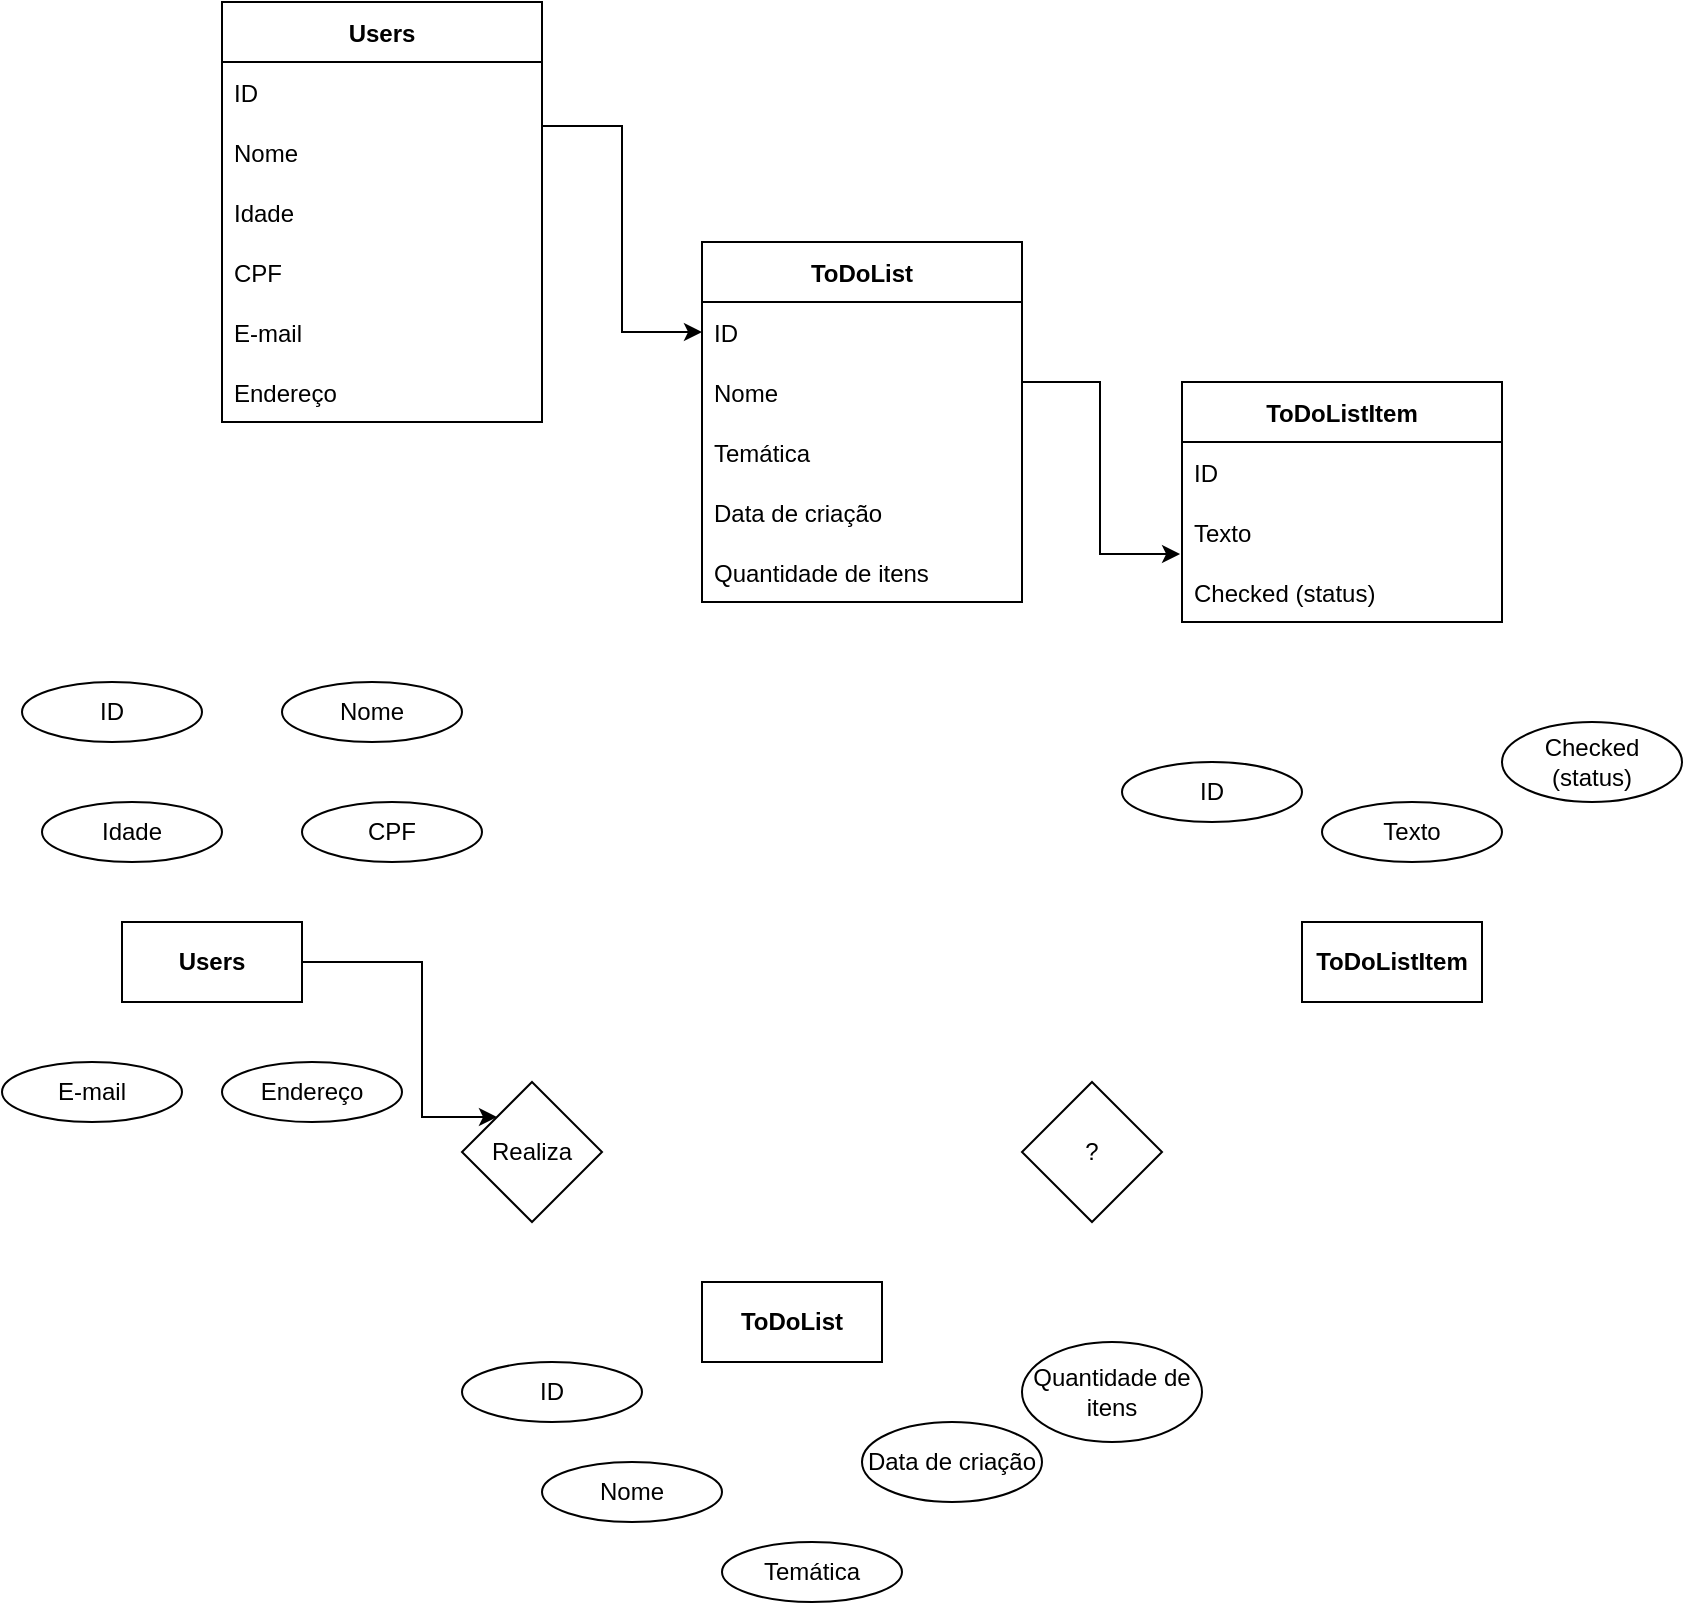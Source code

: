 <mxfile version="17.4.6" type="github"><diagram id="R2lEEEUBdFMjLlhIrx00" name="Page-1"><mxGraphModel dx="868" dy="450" grid="1" gridSize="10" guides="1" tooltips="1" connect="1" arrows="1" fold="1" page="1" pageScale="1" pageWidth="850" pageHeight="1100" math="0" shadow="0" extFonts="Permanent Marker^https://fonts.googleapis.com/css?family=Permanent+Marker"><root><mxCell id="0"/><mxCell id="1" parent="0"/><mxCell id="EVhE_Ajfa-BV1NgpmVPn-1" value="Users" style="swimlane;fontStyle=1;childLayout=stackLayout;horizontal=1;startSize=30;horizontalStack=0;resizeParent=1;resizeParentMax=0;resizeLast=0;collapsible=1;marginBottom=0;" parent="1" vertex="1"><mxGeometry x="120" y="40" width="160" height="210" as="geometry"><mxRectangle x="170" y="330" width="60" height="30" as="alternateBounds"/></mxGeometry></mxCell><mxCell id="EVhE_Ajfa-BV1NgpmVPn-48" value="ID" style="text;strokeColor=none;fillColor=none;align=left;verticalAlign=middle;spacingLeft=4;spacingRight=4;overflow=hidden;points=[[0,0.5],[1,0.5]];portConstraint=eastwest;rotatable=0;" parent="EVhE_Ajfa-BV1NgpmVPn-1" vertex="1"><mxGeometry y="30" width="160" height="30" as="geometry"/></mxCell><mxCell id="EVhE_Ajfa-BV1NgpmVPn-2" value="Nome" style="text;strokeColor=none;fillColor=none;align=left;verticalAlign=middle;spacingLeft=4;spacingRight=4;overflow=hidden;points=[[0,0.5],[1,0.5]];portConstraint=eastwest;rotatable=0;" parent="EVhE_Ajfa-BV1NgpmVPn-1" vertex="1"><mxGeometry y="60" width="160" height="30" as="geometry"/></mxCell><mxCell id="EVhE_Ajfa-BV1NgpmVPn-4" value="Idade" style="text;strokeColor=none;fillColor=none;align=left;verticalAlign=middle;spacingLeft=4;spacingRight=4;overflow=hidden;points=[[0,0.5],[1,0.5]];portConstraint=eastwest;rotatable=0;" parent="EVhE_Ajfa-BV1NgpmVPn-1" vertex="1"><mxGeometry y="90" width="160" height="30" as="geometry"/></mxCell><mxCell id="EVhE_Ajfa-BV1NgpmVPn-3" value="CPF" style="text;strokeColor=none;fillColor=none;align=left;verticalAlign=middle;spacingLeft=4;spacingRight=4;overflow=hidden;points=[[0,0.5],[1,0.5]];portConstraint=eastwest;rotatable=0;" parent="EVhE_Ajfa-BV1NgpmVPn-1" vertex="1"><mxGeometry y="120" width="160" height="30" as="geometry"/></mxCell><mxCell id="EVhE_Ajfa-BV1NgpmVPn-21" value="E-mail" style="text;strokeColor=none;fillColor=none;align=left;verticalAlign=middle;spacingLeft=4;spacingRight=4;overflow=hidden;points=[[0,0.5],[1,0.5]];portConstraint=eastwest;rotatable=0;" parent="EVhE_Ajfa-BV1NgpmVPn-1" vertex="1"><mxGeometry y="150" width="160" height="30" as="geometry"/></mxCell><mxCell id="EVhE_Ajfa-BV1NgpmVPn-22" value="Endereço" style="text;strokeColor=none;fillColor=none;align=left;verticalAlign=middle;spacingLeft=4;spacingRight=4;overflow=hidden;points=[[0,0.5],[1,0.5]];portConstraint=eastwest;rotatable=0;" parent="EVhE_Ajfa-BV1NgpmVPn-1" vertex="1"><mxGeometry y="180" width="160" height="30" as="geometry"/></mxCell><mxCell id="EVhE_Ajfa-BV1NgpmVPn-30" value="ToDoList" style="swimlane;fontStyle=1;childLayout=stackLayout;horizontal=1;startSize=30;horizontalStack=0;resizeParent=1;resizeParentMax=0;resizeLast=0;collapsible=1;marginBottom=0;" parent="1" vertex="1"><mxGeometry x="360" y="160" width="160" height="180" as="geometry"><mxRectangle x="170" y="330" width="60" height="30" as="alternateBounds"/></mxGeometry></mxCell><mxCell id="EVhE_Ajfa-BV1NgpmVPn-49" value="ID" style="text;strokeColor=none;fillColor=none;align=left;verticalAlign=middle;spacingLeft=4;spacingRight=4;overflow=hidden;points=[[0,0.5],[1,0.5]];portConstraint=eastwest;rotatable=0;" parent="EVhE_Ajfa-BV1NgpmVPn-30" vertex="1"><mxGeometry y="30" width="160" height="30" as="geometry"/></mxCell><mxCell id="EVhE_Ajfa-BV1NgpmVPn-32" value="Nome" style="text;strokeColor=none;fillColor=none;align=left;verticalAlign=middle;spacingLeft=4;spacingRight=4;overflow=hidden;points=[[0,0.5],[1,0.5]];portConstraint=eastwest;rotatable=0;" parent="EVhE_Ajfa-BV1NgpmVPn-30" vertex="1"><mxGeometry y="60" width="160" height="30" as="geometry"/></mxCell><mxCell id="EVhE_Ajfa-BV1NgpmVPn-50" value="Temática" style="text;strokeColor=none;fillColor=none;align=left;verticalAlign=middle;spacingLeft=4;spacingRight=4;overflow=hidden;points=[[0,0.5],[1,0.5]];portConstraint=eastwest;rotatable=0;" parent="EVhE_Ajfa-BV1NgpmVPn-30" vertex="1"><mxGeometry y="90" width="160" height="30" as="geometry"/></mxCell><mxCell id="EVhE_Ajfa-BV1NgpmVPn-31" value="Data de criação" style="text;strokeColor=none;fillColor=none;align=left;verticalAlign=middle;spacingLeft=4;spacingRight=4;overflow=hidden;points=[[0,0.5],[1,0.5]];portConstraint=eastwest;rotatable=0;" parent="EVhE_Ajfa-BV1NgpmVPn-30" vertex="1"><mxGeometry y="120" width="160" height="30" as="geometry"/></mxCell><mxCell id="EVhE_Ajfa-BV1NgpmVPn-33" value="Quantidade de itens" style="text;strokeColor=none;fillColor=none;align=left;verticalAlign=middle;spacingLeft=4;spacingRight=4;overflow=hidden;points=[[0,0.5],[1,0.5]];portConstraint=eastwest;rotatable=0;" parent="EVhE_Ajfa-BV1NgpmVPn-30" vertex="1"><mxGeometry y="150" width="160" height="30" as="geometry"/></mxCell><mxCell id="EVhE_Ajfa-BV1NgpmVPn-36" value="ToDoListItem" style="swimlane;fontStyle=1;childLayout=stackLayout;horizontal=1;startSize=30;horizontalStack=0;resizeParent=1;resizeParentMax=0;resizeLast=0;collapsible=1;marginBottom=0;" parent="1" vertex="1"><mxGeometry x="600" y="230" width="160" height="120" as="geometry"><mxRectangle x="170" y="330" width="60" height="30" as="alternateBounds"/></mxGeometry></mxCell><mxCell id="EVhE_Ajfa-BV1NgpmVPn-37" value="ID" style="text;strokeColor=none;fillColor=none;align=left;verticalAlign=middle;spacingLeft=4;spacingRight=4;overflow=hidden;points=[[0,0.5],[1,0.5]];portConstraint=eastwest;rotatable=0;" parent="EVhE_Ajfa-BV1NgpmVPn-36" vertex="1"><mxGeometry y="30" width="160" height="30" as="geometry"/></mxCell><mxCell id="EVhE_Ajfa-BV1NgpmVPn-38" value="Texto" style="text;strokeColor=none;fillColor=none;align=left;verticalAlign=middle;spacingLeft=4;spacingRight=4;overflow=hidden;points=[[0,0.5],[1,0.5]];portConstraint=eastwest;rotatable=0;" parent="EVhE_Ajfa-BV1NgpmVPn-36" vertex="1"><mxGeometry y="60" width="160" height="30" as="geometry"/></mxCell><mxCell id="EVhE_Ajfa-BV1NgpmVPn-39" value="Checked (status)" style="text;strokeColor=none;fillColor=none;align=left;verticalAlign=middle;spacingLeft=4;spacingRight=4;overflow=hidden;points=[[0,0.5],[1,0.5]];portConstraint=eastwest;rotatable=0;" parent="EVhE_Ajfa-BV1NgpmVPn-36" vertex="1"><mxGeometry y="90" width="160" height="30" as="geometry"/></mxCell><mxCell id="EVhE_Ajfa-BV1NgpmVPn-44" value="" style="edgeStyle=orthogonalEdgeStyle;rounded=0;orthogonalLoop=1;jettySize=auto;html=1;" parent="1" edge="1"><mxGeometry relative="1" as="geometry"><mxPoint x="280" y="102" as="sourcePoint"/><mxPoint x="360" y="205" as="targetPoint"/><Array as="points"><mxPoint x="320" y="102"/><mxPoint x="320" y="205"/><mxPoint x="360" y="205"/></Array></mxGeometry></mxCell><mxCell id="EVhE_Ajfa-BV1NgpmVPn-45" value="" style="edgeStyle=orthogonalEdgeStyle;rounded=0;orthogonalLoop=1;jettySize=auto;html=1;entryX=-0.006;entryY=0.867;entryDx=0;entryDy=0;entryPerimeter=0;" parent="1" target="EVhE_Ajfa-BV1NgpmVPn-38" edge="1"><mxGeometry relative="1" as="geometry"><mxPoint x="520" y="230" as="sourcePoint"/><mxPoint x="589" y="316" as="targetPoint"/><Array as="points"><mxPoint x="559" y="230"/><mxPoint x="559" y="316"/></Array></mxGeometry></mxCell><mxCell id="EVhE_Ajfa-BV1NgpmVPn-51" value="Realiza" style="rhombus;whiteSpace=wrap;html=1;" parent="1" vertex="1"><mxGeometry x="240" y="580" width="70" height="70" as="geometry"/></mxCell><mxCell id="EVhE_Ajfa-BV1NgpmVPn-58" style="edgeStyle=orthogonalEdgeStyle;rounded=0;orthogonalLoop=1;jettySize=auto;html=1;exitX=1;exitY=0.5;exitDx=0;exitDy=0;entryX=0;entryY=0;entryDx=0;entryDy=0;" parent="1" source="EVhE_Ajfa-BV1NgpmVPn-52" target="EVhE_Ajfa-BV1NgpmVPn-51" edge="1"><mxGeometry relative="1" as="geometry"><Array as="points"><mxPoint x="220" y="520"/><mxPoint x="220" y="598"/></Array></mxGeometry></mxCell><mxCell id="EVhE_Ajfa-BV1NgpmVPn-52" value="&lt;b&gt;Users&lt;/b&gt;" style="rounded=0;whiteSpace=wrap;html=1;" parent="1" vertex="1"><mxGeometry x="70" y="500" width="90" height="40" as="geometry"/></mxCell><mxCell id="EVhE_Ajfa-BV1NgpmVPn-53" value="&lt;span style=&quot;font-weight: 700&quot;&gt;ToDoList&lt;/span&gt;" style="rounded=0;whiteSpace=wrap;html=1;" parent="1" vertex="1"><mxGeometry x="360" y="680" width="90" height="40" as="geometry"/></mxCell><mxCell id="EVhE_Ajfa-BV1NgpmVPn-54" value="?" style="rhombus;whiteSpace=wrap;html=1;" parent="1" vertex="1"><mxGeometry x="520" y="580" width="70" height="70" as="geometry"/></mxCell><mxCell id="EVhE_Ajfa-BV1NgpmVPn-55" value="&lt;span style=&quot;font-weight: 700&quot;&gt;ToDoListItem&lt;/span&gt;" style="rounded=0;whiteSpace=wrap;html=1;" parent="1" vertex="1"><mxGeometry x="660" y="500" width="90" height="40" as="geometry"/></mxCell><mxCell id="EVhE_Ajfa-BV1NgpmVPn-56" value="ID" style="ellipse;whiteSpace=wrap;html=1;" parent="1" vertex="1"><mxGeometry x="20" y="380" width="90" height="30" as="geometry"/></mxCell><mxCell id="EVhE_Ajfa-BV1NgpmVPn-57" value="&lt;span style=&quot;text-align: left&quot;&gt;Endereço&lt;/span&gt;" style="ellipse;whiteSpace=wrap;html=1;" parent="1" vertex="1"><mxGeometry x="120" y="570" width="90" height="30" as="geometry"/></mxCell><mxCell id="EVhE_Ajfa-BV1NgpmVPn-59" value="&lt;span style=&quot;text-align: left&quot;&gt;Nome&lt;/span&gt;" style="ellipse;whiteSpace=wrap;html=1;" parent="1" vertex="1"><mxGeometry x="150" y="380" width="90" height="30" as="geometry"/></mxCell><mxCell id="EVhE_Ajfa-BV1NgpmVPn-60" value="&lt;span style=&quot;text-align: left&quot;&gt;Idade&lt;/span&gt;" style="ellipse;whiteSpace=wrap;html=1;" parent="1" vertex="1"><mxGeometry x="30" y="440" width="90" height="30" as="geometry"/></mxCell><mxCell id="EVhE_Ajfa-BV1NgpmVPn-61" value="&lt;span style=&quot;text-align: left&quot;&gt;CPF&lt;/span&gt;" style="ellipse;whiteSpace=wrap;html=1;" parent="1" vertex="1"><mxGeometry x="160" y="440" width="90" height="30" as="geometry"/></mxCell><mxCell id="EVhE_Ajfa-BV1NgpmVPn-62" value="&lt;span style=&quot;text-align: left&quot;&gt;E-mail&lt;/span&gt;" style="ellipse;whiteSpace=wrap;html=1;" parent="1" vertex="1"><mxGeometry x="10" y="570" width="90" height="30" as="geometry"/></mxCell><mxCell id="EVhE_Ajfa-BV1NgpmVPn-64" value="ID" style="ellipse;whiteSpace=wrap;html=1;" parent="1" vertex="1"><mxGeometry x="240" y="720" width="90" height="30" as="geometry"/></mxCell><mxCell id="EVhE_Ajfa-BV1NgpmVPn-65" value="ID" style="ellipse;whiteSpace=wrap;html=1;" parent="1" vertex="1"><mxGeometry x="570" y="420" width="90" height="30" as="geometry"/></mxCell><mxCell id="EVhE_Ajfa-BV1NgpmVPn-66" value="&lt;span style=&quot;text-align: left&quot;&gt;Temática&lt;/span&gt;" style="ellipse;whiteSpace=wrap;html=1;" parent="1" vertex="1"><mxGeometry x="370" y="810" width="90" height="30" as="geometry"/></mxCell><mxCell id="EVhE_Ajfa-BV1NgpmVPn-67" value="&lt;span style=&quot;text-align: left&quot;&gt;Data de criação&lt;/span&gt;" style="ellipse;whiteSpace=wrap;html=1;" parent="1" vertex="1"><mxGeometry x="440" y="750" width="90" height="40" as="geometry"/></mxCell><mxCell id="EVhE_Ajfa-BV1NgpmVPn-68" value="&lt;span style=&quot;text-align: left&quot;&gt;Quantidade de itens&lt;/span&gt;" style="ellipse;whiteSpace=wrap;html=1;" parent="1" vertex="1"><mxGeometry x="520" y="710" width="90" height="50" as="geometry"/></mxCell><mxCell id="EVhE_Ajfa-BV1NgpmVPn-69" value="&lt;span style=&quot;text-align: left&quot;&gt;Nome&lt;/span&gt;" style="ellipse;whiteSpace=wrap;html=1;" parent="1" vertex="1"><mxGeometry x="280" y="770" width="90" height="30" as="geometry"/></mxCell><mxCell id="EVhE_Ajfa-BV1NgpmVPn-73" value="&lt;span style=&quot;text-align: left&quot;&gt;Texto&lt;/span&gt;" style="ellipse;whiteSpace=wrap;html=1;" parent="1" vertex="1"><mxGeometry x="670" y="440" width="90" height="30" as="geometry"/></mxCell><mxCell id="EVhE_Ajfa-BV1NgpmVPn-74" value="&lt;span style=&quot;text-align: left&quot;&gt;Checked (status)&lt;/span&gt;" style="ellipse;whiteSpace=wrap;html=1;" parent="1" vertex="1"><mxGeometry x="760" y="400" width="90" height="40" as="geometry"/></mxCell></root></mxGraphModel></diagram></mxfile>